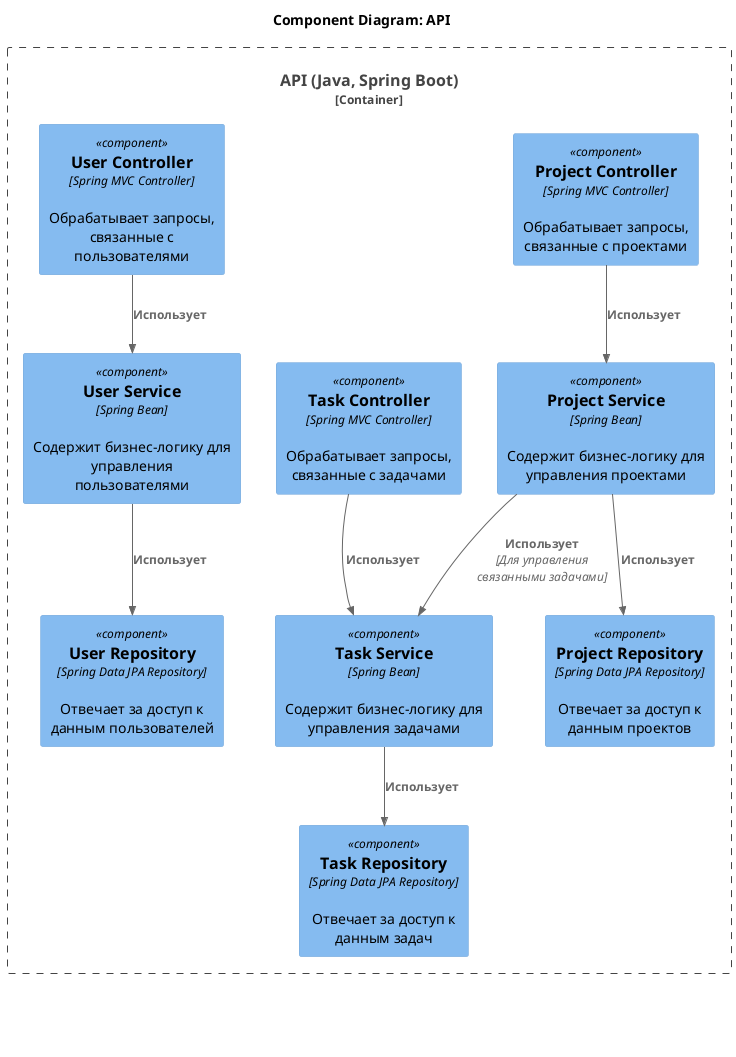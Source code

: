 @startuml Components 
!include <c4/C4_Component>

Container_Boundary(c1, "API (Java, Spring Boot)") {
  Component(ProjectController, "Project Controller", "Spring MVC Controller", "Обрабатывает запросы, связанные с проектами")
  Component(TaskController, "Task Controller", "Spring MVC Controller", "Обрабатывает запросы, связанные с задачами")
  Component(UserController, "User Controller", "Spring MVC Controller", "Обрабатывает запросы, связанные с пользователями")
  Component(ProjectService, "Project Service", "Spring Bean", "Содержит бизнес-логику для управления проектами")
  Component(TaskService, "Task Service", "Spring Bean", "Содержит бизнес-логику для управления задачами")
  Component(UserService, "User Service", "Spring Bean", "Содержит бизнес-логику для управления пользователями")
  Component(ProjectRepository, "Project Repository", "Spring Data JPA Repository", "Отвечает за доступ к данным проектов")
  Component(TaskRepository, "Task Repository", "Spring Data JPA Repository", "Отвечает за доступ к данным задач")
  Component(UserRepository, "User Repository", "Spring Data JPA Repository", "Отвечает за доступ к данным пользователей")
}

Rel(ProjectController, ProjectService, "Использует")
Rel(TaskController, TaskService, "Использует")
Rel(UserController, UserService, "Использует")

Rel(ProjectService, ProjectRepository, "Использует")
Rel(TaskService, TaskRepository, "Использует")
Rel(UserService, UserRepository, "Использует")

Rel(ProjectService, TaskService, "Использует", "Для управления связанными задачами")

title Component Diagram: API
legend right
  (C) Component
  (Rel) Relationship
endlegend

@enduml